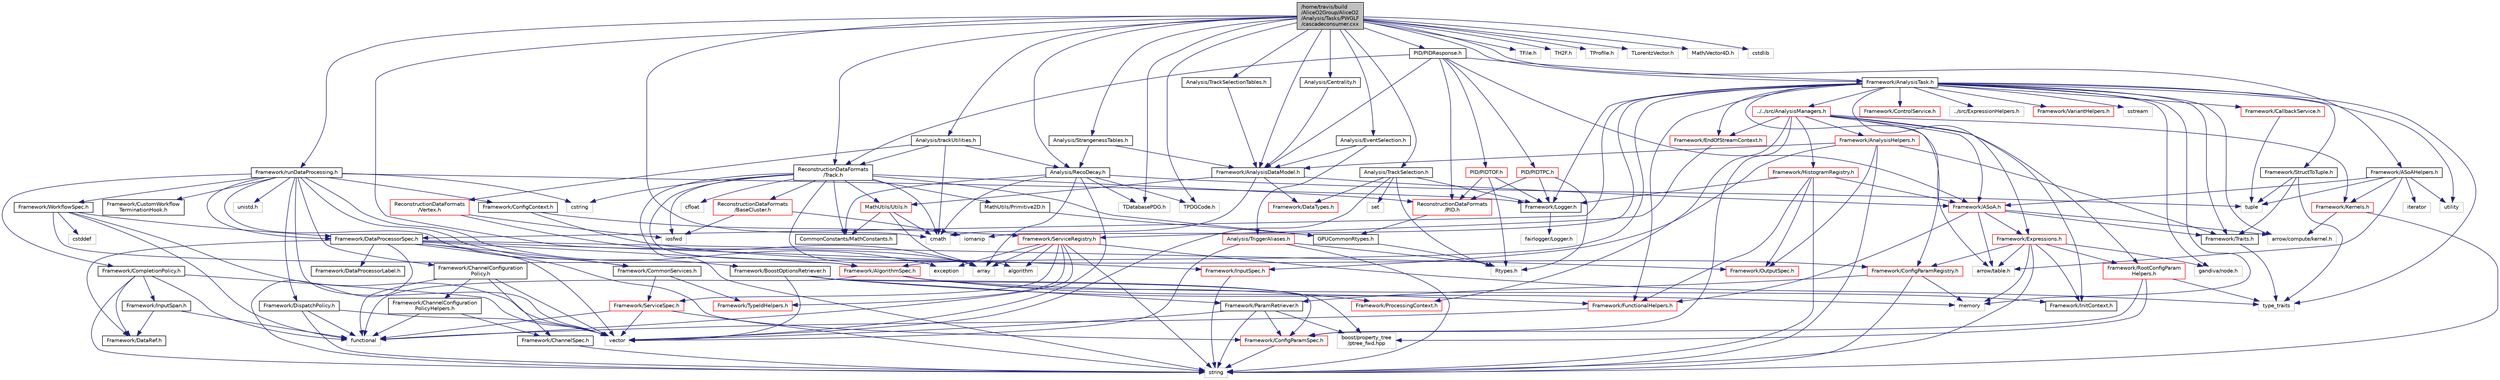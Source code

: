 digraph "/home/travis/build/AliceO2Group/AliceO2/Analysis/Tasks/PWGLF/cascadeconsumer.cxx"
{
 // INTERACTIVE_SVG=YES
  bgcolor="transparent";
  edge [fontname="Helvetica",fontsize="10",labelfontname="Helvetica",labelfontsize="10"];
  node [fontname="Helvetica",fontsize="10",shape=record];
  Node0 [label="/home/travis/build\l/AliceO2Group/AliceO2\l/Analysis/Tasks/PWGLF\l/cascadeconsumer.cxx",height=0.2,width=0.4,color="black", fillcolor="grey75", style="filled", fontcolor="black"];
  Node0 -> Node1 [color="midnightblue",fontsize="10",style="solid",fontname="Helvetica"];
  Node1 [label="Framework/runDataProcessing.h",height=0.2,width=0.4,color="black",URL="$db/dd0/runDataProcessing_8h.html"];
  Node1 -> Node2 [color="midnightblue",fontsize="10",style="solid",fontname="Helvetica"];
  Node2 [label="Framework/ChannelConfiguration\lPolicy.h",height=0.2,width=0.4,color="black",URL="$dd/d0f/ChannelConfigurationPolicy_8h.html"];
  Node2 -> Node3 [color="midnightblue",fontsize="10",style="solid",fontname="Helvetica"];
  Node3 [label="Framework/ChannelConfiguration\lPolicyHelpers.h",height=0.2,width=0.4,color="black",URL="$d6/d05/ChannelConfigurationPolicyHelpers_8h.html"];
  Node3 -> Node4 [color="midnightblue",fontsize="10",style="solid",fontname="Helvetica"];
  Node4 [label="Framework/ChannelSpec.h",height=0.2,width=0.4,color="black",URL="$d6/d72/ChannelSpec_8h.html"];
  Node4 -> Node5 [color="midnightblue",fontsize="10",style="solid",fontname="Helvetica"];
  Node5 [label="string",height=0.2,width=0.4,color="grey75"];
  Node3 -> Node6 [color="midnightblue",fontsize="10",style="solid",fontname="Helvetica"];
  Node6 [label="functional",height=0.2,width=0.4,color="grey75"];
  Node2 -> Node4 [color="midnightblue",fontsize="10",style="solid",fontname="Helvetica"];
  Node2 -> Node7 [color="midnightblue",fontsize="10",style="solid",fontname="Helvetica"];
  Node7 [label="vector",height=0.2,width=0.4,color="grey75"];
  Node2 -> Node6 [color="midnightblue",fontsize="10",style="solid",fontname="Helvetica"];
  Node1 -> Node8 [color="midnightblue",fontsize="10",style="solid",fontname="Helvetica"];
  Node8 [label="Framework/CompletionPolicy.h",height=0.2,width=0.4,color="black",URL="$df/dd6/CompletionPolicy_8h.html"];
  Node8 -> Node9 [color="midnightblue",fontsize="10",style="solid",fontname="Helvetica"];
  Node9 [label="Framework/DataRef.h",height=0.2,width=0.4,color="black",URL="$d5/dfb/DataRef_8h.html"];
  Node8 -> Node10 [color="midnightblue",fontsize="10",style="solid",fontname="Helvetica"];
  Node10 [label="Framework/InputSpan.h",height=0.2,width=0.4,color="black",URL="$da/d0f/InputSpan_8h.html"];
  Node10 -> Node9 [color="midnightblue",fontsize="10",style="solid",fontname="Helvetica"];
  Node10 -> Node6 [color="midnightblue",fontsize="10",style="solid",fontname="Helvetica"];
  Node8 -> Node6 [color="midnightblue",fontsize="10",style="solid",fontname="Helvetica"];
  Node8 -> Node5 [color="midnightblue",fontsize="10",style="solid",fontname="Helvetica"];
  Node8 -> Node7 [color="midnightblue",fontsize="10",style="solid",fontname="Helvetica"];
  Node1 -> Node11 [color="midnightblue",fontsize="10",style="solid",fontname="Helvetica"];
  Node11 [label="Framework/DispatchPolicy.h",height=0.2,width=0.4,color="black",URL="$da/de6/DispatchPolicy_8h.html"];
  Node11 -> Node6 [color="midnightblue",fontsize="10",style="solid",fontname="Helvetica"];
  Node11 -> Node5 [color="midnightblue",fontsize="10",style="solid",fontname="Helvetica"];
  Node11 -> Node7 [color="midnightblue",fontsize="10",style="solid",fontname="Helvetica"];
  Node1 -> Node12 [color="midnightblue",fontsize="10",style="solid",fontname="Helvetica"];
  Node12 [label="Framework/DataProcessorSpec.h",height=0.2,width=0.4,color="black",URL="$d0/df4/DataProcessorSpec_8h.html"];
  Node12 -> Node13 [color="midnightblue",fontsize="10",style="solid",fontname="Helvetica"];
  Node13 [label="Framework/AlgorithmSpec.h",height=0.2,width=0.4,color="red",URL="$d0/d14/AlgorithmSpec_8h.html"];
  Node13 -> Node14 [color="midnightblue",fontsize="10",style="solid",fontname="Helvetica"];
  Node14 [label="Framework/ProcessingContext.h",height=0.2,width=0.4,color="red",URL="$de/d6a/ProcessingContext_8h.html"];
  Node13 -> Node119 [color="midnightblue",fontsize="10",style="solid",fontname="Helvetica"];
  Node119 [label="Framework/InitContext.h",height=0.2,width=0.4,color="black",URL="$d4/d2b/InitContext_8h.html"];
  Node13 -> Node120 [color="midnightblue",fontsize="10",style="solid",fontname="Helvetica"];
  Node120 [label="Framework/FunctionalHelpers.h",height=0.2,width=0.4,color="red",URL="$de/d9b/FunctionalHelpers_8h.html"];
  Node120 -> Node6 [color="midnightblue",fontsize="10",style="solid",fontname="Helvetica"];
  Node13 -> Node6 [color="midnightblue",fontsize="10",style="solid",fontname="Helvetica"];
  Node12 -> Node122 [color="midnightblue",fontsize="10",style="solid",fontname="Helvetica"];
  Node122 [label="Framework/ConfigParamSpec.h",height=0.2,width=0.4,color="red",URL="$d0/d1c/ConfigParamSpec_8h.html"];
  Node122 -> Node5 [color="midnightblue",fontsize="10",style="solid",fontname="Helvetica"];
  Node12 -> Node126 [color="midnightblue",fontsize="10",style="solid",fontname="Helvetica"];
  Node126 [label="Framework/DataProcessorLabel.h",height=0.2,width=0.4,color="black",URL="$d1/df2/DataProcessorLabel_8h.html"];
  Node12 -> Node9 [color="midnightblue",fontsize="10",style="solid",fontname="Helvetica"];
  Node12 -> Node64 [color="midnightblue",fontsize="10",style="solid",fontname="Helvetica"];
  Node64 [label="Framework/InputSpec.h",height=0.2,width=0.4,color="red",URL="$d5/d3f/InputSpec_8h.html"];
  Node64 -> Node5 [color="midnightblue",fontsize="10",style="solid",fontname="Helvetica"];
  Node12 -> Node52 [color="midnightblue",fontsize="10",style="solid",fontname="Helvetica"];
  Node52 [label="Framework/OutputSpec.h",height=0.2,width=0.4,color="red",URL="$db/d2d/OutputSpec_8h.html"];
  Node12 -> Node127 [color="midnightblue",fontsize="10",style="solid",fontname="Helvetica"];
  Node127 [label="Framework/CommonServices.h",height=0.2,width=0.4,color="black",URL="$d8/d02/CommonServices_8h.html"];
  Node127 -> Node108 [color="midnightblue",fontsize="10",style="solid",fontname="Helvetica"];
  Node108 [label="Framework/ServiceSpec.h",height=0.2,width=0.4,color="red",URL="$d4/d61/ServiceSpec_8h.html"];
  Node108 -> Node6 [color="midnightblue",fontsize="10",style="solid",fontname="Helvetica"];
  Node108 -> Node5 [color="midnightblue",fontsize="10",style="solid",fontname="Helvetica"];
  Node108 -> Node7 [color="midnightblue",fontsize="10",style="solid",fontname="Helvetica"];
  Node127 -> Node111 [color="midnightblue",fontsize="10",style="solid",fontname="Helvetica"];
  Node111 [label="Framework/TypeIdHelpers.h",height=0.2,width=0.4,color="red",URL="$d2/d9a/TypeIdHelpers_8h.html"];
  Node12 -> Node5 [color="midnightblue",fontsize="10",style="solid",fontname="Helvetica"];
  Node12 -> Node7 [color="midnightblue",fontsize="10",style="solid",fontname="Helvetica"];
  Node1 -> Node128 [color="midnightblue",fontsize="10",style="solid",fontname="Helvetica"];
  Node128 [label="Framework/WorkflowSpec.h",height=0.2,width=0.4,color="black",URL="$df/da1/WorkflowSpec_8h.html"];
  Node128 -> Node12 [color="midnightblue",fontsize="10",style="solid",fontname="Helvetica"];
  Node128 -> Node13 [color="midnightblue",fontsize="10",style="solid",fontname="Helvetica"];
  Node128 -> Node7 [color="midnightblue",fontsize="10",style="solid",fontname="Helvetica"];
  Node128 -> Node6 [color="midnightblue",fontsize="10",style="solid",fontname="Helvetica"];
  Node128 -> Node90 [color="midnightblue",fontsize="10",style="solid",fontname="Helvetica"];
  Node90 [label="cstddef",height=0.2,width=0.4,color="grey75"];
  Node1 -> Node129 [color="midnightblue",fontsize="10",style="solid",fontname="Helvetica"];
  Node129 [label="Framework/ConfigContext.h",height=0.2,width=0.4,color="black",URL="$d7/d2e/ConfigContext_8h.html"];
  Node129 -> Node130 [color="midnightblue",fontsize="10",style="solid",fontname="Helvetica"];
  Node130 [label="Framework/ConfigParamRegistry.h",height=0.2,width=0.4,color="red",URL="$de/dc6/ConfigParamRegistry_8h.html"];
  Node130 -> Node131 [color="midnightblue",fontsize="10",style="solid",fontname="Helvetica"];
  Node131 [label="Framework/ParamRetriever.h",height=0.2,width=0.4,color="black",URL="$df/d72/ParamRetriever_8h.html"];
  Node131 -> Node122 [color="midnightblue",fontsize="10",style="solid",fontname="Helvetica"];
  Node131 -> Node132 [color="midnightblue",fontsize="10",style="solid",fontname="Helvetica"];
  Node132 [label="boost/property_tree\l/ptree_fwd.hpp",height=0.2,width=0.4,color="grey75"];
  Node131 -> Node5 [color="midnightblue",fontsize="10",style="solid",fontname="Helvetica"];
  Node131 -> Node7 [color="midnightblue",fontsize="10",style="solid",fontname="Helvetica"];
  Node130 -> Node26 [color="midnightblue",fontsize="10",style="solid",fontname="Helvetica"];
  Node26 [label="memory",height=0.2,width=0.4,color="grey75"];
  Node130 -> Node5 [color="midnightblue",fontsize="10",style="solid",fontname="Helvetica"];
  Node129 -> Node106 [color="midnightblue",fontsize="10",style="solid",fontname="Helvetica"];
  Node106 [label="Framework/ServiceRegistry.h",height=0.2,width=0.4,color="red",URL="$d8/d17/ServiceRegistry_8h.html"];
  Node106 -> Node108 [color="midnightblue",fontsize="10",style="solid",fontname="Helvetica"];
  Node106 -> Node111 [color="midnightblue",fontsize="10",style="solid",fontname="Helvetica"];
  Node106 -> Node57 [color="midnightblue",fontsize="10",style="solid",fontname="Helvetica"];
  Node57 [label="algorithm",height=0.2,width=0.4,color="grey75"];
  Node106 -> Node39 [color="midnightblue",fontsize="10",style="solid",fontname="Helvetica"];
  Node39 [label="array",height=0.2,width=0.4,color="grey75"];
  Node106 -> Node93 [color="midnightblue",fontsize="10",style="solid",fontname="Helvetica"];
  Node93 [label="exception",height=0.2,width=0.4,color="grey75"];
  Node106 -> Node6 [color="midnightblue",fontsize="10",style="solid",fontname="Helvetica"];
  Node106 -> Node5 [color="midnightblue",fontsize="10",style="solid",fontname="Helvetica"];
  Node106 -> Node32 [color="midnightblue",fontsize="10",style="solid",fontname="Helvetica"];
  Node32 [label="type_traits",height=0.2,width=0.4,color="grey75"];
  Node1 -> Node135 [color="midnightblue",fontsize="10",style="solid",fontname="Helvetica"];
  Node135 [label="Framework/BoostOptionsRetriever.h",height=0.2,width=0.4,color="black",URL="$d3/d7e/BoostOptionsRetriever_8h.html"];
  Node135 -> Node122 [color="midnightblue",fontsize="10",style="solid",fontname="Helvetica"];
  Node135 -> Node131 [color="midnightblue",fontsize="10",style="solid",fontname="Helvetica"];
  Node135 -> Node132 [color="midnightblue",fontsize="10",style="solid",fontname="Helvetica"];
  Node135 -> Node26 [color="midnightblue",fontsize="10",style="solid",fontname="Helvetica"];
  Node135 -> Node7 [color="midnightblue",fontsize="10",style="solid",fontname="Helvetica"];
  Node1 -> Node136 [color="midnightblue",fontsize="10",style="solid",fontname="Helvetica"];
  Node136 [label="Framework/CustomWorkflow\lTerminationHook.h",height=0.2,width=0.4,color="black",URL="$da/def/CustomWorkflowTerminationHook_8h.html"];
  Node1 -> Node127 [color="midnightblue",fontsize="10",style="solid",fontname="Helvetica"];
  Node1 -> Node137 [color="midnightblue",fontsize="10",style="solid",fontname="Helvetica"];
  Node137 [label="Framework/Logger.h",height=0.2,width=0.4,color="black",URL="$dd/da4/Logger_8h.html"];
  Node137 -> Node138 [color="midnightblue",fontsize="10",style="solid",fontname="Helvetica"];
  Node138 [label="fairlogger/Logger.h",height=0.2,width=0.4,color="grey75"];
  Node1 -> Node139 [color="midnightblue",fontsize="10",style="solid",fontname="Helvetica"];
  Node139 [label="unistd.h",height=0.2,width=0.4,color="grey75"];
  Node1 -> Node7 [color="midnightblue",fontsize="10",style="solid",fontname="Helvetica"];
  Node1 -> Node56 [color="midnightblue",fontsize="10",style="solid",fontname="Helvetica"];
  Node56 [label="cstring",height=0.2,width=0.4,color="grey75"];
  Node1 -> Node93 [color="midnightblue",fontsize="10",style="solid",fontname="Helvetica"];
  Node0 -> Node140 [color="midnightblue",fontsize="10",style="solid",fontname="Helvetica"];
  Node140 [label="Framework/AnalysisTask.h",height=0.2,width=0.4,color="black",URL="$d6/d57/AnalysisTask_8h.html"];
  Node140 -> Node141 [color="midnightblue",fontsize="10",style="solid",fontname="Helvetica"];
  Node141 [label="../../src/AnalysisManagers.h",height=0.2,width=0.4,color="red",URL="$df/db8/AnalysisManagers_8h.html"];
  Node141 -> Node142 [color="midnightblue",fontsize="10",style="solid",fontname="Helvetica"];
  Node142 [label="Framework/AnalysisHelpers.h",height=0.2,width=0.4,color="red",URL="$db/d34/AnalysisHelpers_8h.html"];
  Node142 -> Node33 [color="midnightblue",fontsize="10",style="solid",fontname="Helvetica"];
  Node33 [label="Framework/Traits.h",height=0.2,width=0.4,color="black",URL="$db/d31/Traits_8h.html"];
  Node33 -> Node32 [color="midnightblue",fontsize="10",style="solid",fontname="Helvetica"];
  Node142 -> Node169 [color="midnightblue",fontsize="10",style="solid",fontname="Helvetica"];
  Node169 [label="Framework/AnalysisDataModel.h",height=0.2,width=0.4,color="black",URL="$d2/d8c/AnalysisDataModel_8h.html"];
  Node169 -> Node144 [color="midnightblue",fontsize="10",style="solid",fontname="Helvetica"];
  Node144 [label="Framework/ASoA.h",height=0.2,width=0.4,color="red",URL="$de/d33/ASoA_8h.html"];
  Node144 -> Node120 [color="midnightblue",fontsize="10",style="solid",fontname="Helvetica"];
  Node144 -> Node33 [color="midnightblue",fontsize="10",style="solid",fontname="Helvetica"];
  Node144 -> Node145 [color="midnightblue",fontsize="10",style="solid",fontname="Helvetica"];
  Node145 [label="Framework/Expressions.h",height=0.2,width=0.4,color="red",URL="$d0/d91/Expressions_8h.html"];
  Node145 -> Node119 [color="midnightblue",fontsize="10",style="solid",fontname="Helvetica"];
  Node145 -> Node130 [color="midnightblue",fontsize="10",style="solid",fontname="Helvetica"];
  Node145 -> Node148 [color="midnightblue",fontsize="10",style="solid",fontname="Helvetica"];
  Node148 [label="Framework/RootConfigParam\lHelpers.h",height=0.2,width=0.4,color="red",URL="$da/d88/RootConfigParamHelpers_8h.html"];
  Node148 -> Node122 [color="midnightblue",fontsize="10",style="solid",fontname="Helvetica"];
  Node148 -> Node132 [color="midnightblue",fontsize="10",style="solid",fontname="Helvetica"];
  Node148 -> Node32 [color="midnightblue",fontsize="10",style="solid",fontname="Helvetica"];
  Node145 -> Node153 [color="midnightblue",fontsize="10",style="solid",fontname="Helvetica"];
  Node153 [label="arrow/table.h",height=0.2,width=0.4,color="grey75"];
  Node145 -> Node155 [color="midnightblue",fontsize="10",style="solid",fontname="Helvetica"];
  Node155 [label="gandiva/node.h",height=0.2,width=0.4,color="grey75"];
  Node145 -> Node5 [color="midnightblue",fontsize="10",style="solid",fontname="Helvetica"];
  Node145 -> Node26 [color="midnightblue",fontsize="10",style="solid",fontname="Helvetica"];
  Node144 -> Node153 [color="midnightblue",fontsize="10",style="solid",fontname="Helvetica"];
  Node144 -> Node162 [color="midnightblue",fontsize="10",style="solid",fontname="Helvetica"];
  Node162 [label="arrow/compute/kernel.h",height=0.2,width=0.4,color="grey75"];
  Node169 -> Node170 [color="midnightblue",fontsize="10",style="solid",fontname="Helvetica"];
  Node170 [label="MathUtils/Utils.h",height=0.2,width=0.4,color="red",URL="$d9/d52/Common_2MathUtils_2include_2MathUtils_2Utils_8h.html"];
  Node170 -> Node39 [color="midnightblue",fontsize="10",style="solid",fontname="Helvetica"];
  Node170 -> Node171 [color="midnightblue",fontsize="10",style="solid",fontname="Helvetica"];
  Node171 [label="cmath",height=0.2,width=0.4,color="grey75"];
  Node170 -> Node176 [color="midnightblue",fontsize="10",style="solid",fontname="Helvetica"];
  Node176 [label="CommonConstants/MathConstants.h",height=0.2,width=0.4,color="black",URL="$d6/d84/MathConstants_8h.html",tooltip="useful math constants "];
  Node169 -> Node171 [color="midnightblue",fontsize="10",style="solid",fontname="Helvetica"];
  Node169 -> Node177 [color="midnightblue",fontsize="10",style="solid",fontname="Helvetica"];
  Node177 [label="Framework/DataTypes.h",height=0.2,width=0.4,color="red",URL="$d2/d12/DataTypes_8h.html"];
  Node142 -> Node52 [color="midnightblue",fontsize="10",style="solid",fontname="Helvetica"];
  Node142 -> Node64 [color="midnightblue",fontsize="10",style="solid",fontname="Helvetica"];
  Node142 -> Node5 [color="midnightblue",fontsize="10",style="solid",fontname="Helvetica"];
  Node141 -> Node180 [color="midnightblue",fontsize="10",style="solid",fontname="Helvetica"];
  Node180 [label="Framework/Kernels.h",height=0.2,width=0.4,color="red",URL="$d0/d92/Kernels_8h.html"];
  Node180 -> Node162 [color="midnightblue",fontsize="10",style="solid",fontname="Helvetica"];
  Node180 -> Node5 [color="midnightblue",fontsize="10",style="solid",fontname="Helvetica"];
  Node141 -> Node144 [color="midnightblue",fontsize="10",style="solid",fontname="Helvetica"];
  Node141 -> Node14 [color="midnightblue",fontsize="10",style="solid",fontname="Helvetica"];
  Node141 -> Node183 [color="midnightblue",fontsize="10",style="solid",fontname="Helvetica"];
  Node183 [label="Framework/EndOfStreamContext.h",height=0.2,width=0.4,color="red",URL="$d0/d77/EndOfStreamContext_8h.html"];
  Node183 -> Node106 [color="midnightblue",fontsize="10",style="solid",fontname="Helvetica"];
  Node141 -> Node184 [color="midnightblue",fontsize="10",style="solid",fontname="Helvetica"];
  Node184 [label="Framework/HistogramRegistry.h",height=0.2,width=0.4,color="red",URL="$da/dd6/HistogramRegistry_8h.html"];
  Node184 -> Node144 [color="midnightblue",fontsize="10",style="solid",fontname="Helvetica"];
  Node184 -> Node120 [color="midnightblue",fontsize="10",style="solid",fontname="Helvetica"];
  Node184 -> Node137 [color="midnightblue",fontsize="10",style="solid",fontname="Helvetica"];
  Node184 -> Node52 [color="midnightblue",fontsize="10",style="solid",fontname="Helvetica"];
  Node184 -> Node5 [color="midnightblue",fontsize="10",style="solid",fontname="Helvetica"];
  Node141 -> Node122 [color="midnightblue",fontsize="10",style="solid",fontname="Helvetica"];
  Node141 -> Node130 [color="midnightblue",fontsize="10",style="solid",fontname="Helvetica"];
  Node141 -> Node119 [color="midnightblue",fontsize="10",style="solid",fontname="Helvetica"];
  Node141 -> Node148 [color="midnightblue",fontsize="10",style="solid",fontname="Helvetica"];
  Node140 -> Node13 [color="midnightblue",fontsize="10",style="solid",fontname="Helvetica"];
  Node140 -> Node192 [color="midnightblue",fontsize="10",style="solid",fontname="Helvetica"];
  Node192 [label="Framework/CallbackService.h",height=0.2,width=0.4,color="red",URL="$d9/d7f/CallbackService_8h.html"];
  Node192 -> Node164 [color="midnightblue",fontsize="10",style="solid",fontname="Helvetica"];
  Node164 [label="tuple",height=0.2,width=0.4,color="grey75"];
  Node140 -> Node194 [color="midnightblue",fontsize="10",style="solid",fontname="Helvetica"];
  Node194 [label="Framework/ControlService.h",height=0.2,width=0.4,color="red",URL="$d2/d43/ControlService_8h.html"];
  Node140 -> Node12 [color="midnightblue",fontsize="10",style="solid",fontname="Helvetica"];
  Node140 -> Node145 [color="midnightblue",fontsize="10",style="solid",fontname="Helvetica"];
  Node140 -> Node195 [color="midnightblue",fontsize="10",style="solid",fontname="Helvetica"];
  Node195 [label="../src/ExpressionHelpers.h",height=0.2,width=0.4,color="grey75"];
  Node140 -> Node183 [color="midnightblue",fontsize="10",style="solid",fontname="Helvetica"];
  Node140 -> Node137 [color="midnightblue",fontsize="10",style="solid",fontname="Helvetica"];
  Node140 -> Node163 [color="midnightblue",fontsize="10",style="solid",fontname="Helvetica"];
  Node163 [label="Framework/StructToTuple.h",height=0.2,width=0.4,color="black",URL="$db/d4f/StructToTuple_8h.html"];
  Node163 -> Node33 [color="midnightblue",fontsize="10",style="solid",fontname="Helvetica"];
  Node163 -> Node164 [color="midnightblue",fontsize="10",style="solid",fontname="Helvetica"];
  Node163 -> Node32 [color="midnightblue",fontsize="10",style="solid",fontname="Helvetica"];
  Node140 -> Node120 [color="midnightblue",fontsize="10",style="solid",fontname="Helvetica"];
  Node140 -> Node33 [color="midnightblue",fontsize="10",style="solid",fontname="Helvetica"];
  Node140 -> Node165 [color="midnightblue",fontsize="10",style="solid",fontname="Helvetica"];
  Node165 [label="Framework/VariantHelpers.h",height=0.2,width=0.4,color="red",URL="$d7/dbe/VariantHelpers_8h.html"];
  Node140 -> Node162 [color="midnightblue",fontsize="10",style="solid",fontname="Helvetica"];
  Node140 -> Node153 [color="midnightblue",fontsize="10",style="solid",fontname="Helvetica"];
  Node140 -> Node155 [color="midnightblue",fontsize="10",style="solid",fontname="Helvetica"];
  Node140 -> Node32 [color="midnightblue",fontsize="10",style="solid",fontname="Helvetica"];
  Node140 -> Node38 [color="midnightblue",fontsize="10",style="solid",fontname="Helvetica"];
  Node38 [label="utility",height=0.2,width=0.4,color="grey75"];
  Node140 -> Node26 [color="midnightblue",fontsize="10",style="solid",fontname="Helvetica"];
  Node140 -> Node86 [color="midnightblue",fontsize="10",style="solid",fontname="Helvetica"];
  Node86 [label="sstream",height=0.2,width=0.4,color="grey75"];
  Node140 -> Node196 [color="midnightblue",fontsize="10",style="solid",fontname="Helvetica"];
  Node196 [label="iomanip",height=0.2,width=0.4,color="grey75"];
  Node0 -> Node169 [color="midnightblue",fontsize="10",style="solid",fontname="Helvetica"];
  Node0 -> Node197 [color="midnightblue",fontsize="10",style="solid",fontname="Helvetica"];
  Node197 [label="Framework/ASoAHelpers.h",height=0.2,width=0.4,color="black",URL="$d0/df7/ASoAHelpers_8h.html"];
  Node197 -> Node144 [color="midnightblue",fontsize="10",style="solid",fontname="Helvetica"];
  Node197 -> Node180 [color="midnightblue",fontsize="10",style="solid",fontname="Helvetica"];
  Node197 -> Node153 [color="midnightblue",fontsize="10",style="solid",fontname="Helvetica"];
  Node197 -> Node92 [color="midnightblue",fontsize="10",style="solid",fontname="Helvetica"];
  Node92 [label="iterator",height=0.2,width=0.4,color="grey75"];
  Node197 -> Node164 [color="midnightblue",fontsize="10",style="solid",fontname="Helvetica"];
  Node197 -> Node38 [color="midnightblue",fontsize="10",style="solid",fontname="Helvetica"];
  Node0 -> Node198 [color="midnightblue",fontsize="10",style="solid",fontname="Helvetica"];
  Node198 [label="ReconstructionDataFormats\l/Track.h",height=0.2,width=0.4,color="black",URL="$d7/d8b/DataFormats_2Reconstruction_2include_2ReconstructionDataFormats_2Track_8h.html"];
  Node198 -> Node199 [color="midnightblue",fontsize="10",style="solid",fontname="Helvetica"];
  Node199 [label="GPUCommonRtypes.h",height=0.2,width=0.4,color="black",URL="$d2/d45/GPUCommonRtypes_8h.html"];
  Node199 -> Node200 [color="midnightblue",fontsize="10",style="solid",fontname="Helvetica"];
  Node200 [label="Rtypes.h",height=0.2,width=0.4,color="grey75"];
  Node198 -> Node57 [color="midnightblue",fontsize="10",style="solid",fontname="Helvetica"];
  Node198 -> Node39 [color="midnightblue",fontsize="10",style="solid",fontname="Helvetica"];
  Node198 -> Node201 [color="midnightblue",fontsize="10",style="solid",fontname="Helvetica"];
  Node201 [label="cfloat",height=0.2,width=0.4,color="grey75"];
  Node198 -> Node171 [color="midnightblue",fontsize="10",style="solid",fontname="Helvetica"];
  Node198 -> Node56 [color="midnightblue",fontsize="10",style="solid",fontname="Helvetica"];
  Node198 -> Node80 [color="midnightblue",fontsize="10",style="solid",fontname="Helvetica"];
  Node80 [label="iosfwd",height=0.2,width=0.4,color="grey75"];
  Node198 -> Node202 [color="midnightblue",fontsize="10",style="solid",fontname="Helvetica"];
  Node202 [label="ReconstructionDataFormats\l/BaseCluster.h",height=0.2,width=0.4,color="red",URL="$d4/de2/BaseCluster_8h.html"];
  Node202 -> Node196 [color="midnightblue",fontsize="10",style="solid",fontname="Helvetica"];
  Node202 -> Node80 [color="midnightblue",fontsize="10",style="solid",fontname="Helvetica"];
  Node198 -> Node5 [color="midnightblue",fontsize="10",style="solid",fontname="Helvetica"];
  Node198 -> Node176 [color="midnightblue",fontsize="10",style="solid",fontname="Helvetica"];
  Node198 -> Node170 [color="midnightblue",fontsize="10",style="solid",fontname="Helvetica"];
  Node198 -> Node220 [color="midnightblue",fontsize="10",style="solid",fontname="Helvetica"];
  Node220 [label="MathUtils/Primitive2D.h",height=0.2,width=0.4,color="black",URL="$d8/d77/Primitive2D_8h.html",tooltip="Declarations of 2D primitives: straight line (XY interval) and circle. "];
  Node220 -> Node199 [color="midnightblue",fontsize="10",style="solid",fontname="Helvetica"];
  Node198 -> Node221 [color="midnightblue",fontsize="10",style="solid",fontname="Helvetica"];
  Node221 [label="ReconstructionDataFormats\l/PID.h",height=0.2,width=0.4,color="red",URL="$d5/d08/DataFormats_2Reconstruction_2include_2ReconstructionDataFormats_2PID_8h.html"];
  Node221 -> Node199 [color="midnightblue",fontsize="10",style="solid",fontname="Helvetica"];
  Node0 -> Node223 [color="midnightblue",fontsize="10",style="solid",fontname="Helvetica"];
  Node223 [label="Analysis/RecoDecay.h",height=0.2,width=0.4,color="black",URL="$dc/dca/RecoDecay_8h.html",tooltip="Implementation of the RecoDecay class. "];
  Node223 -> Node164 [color="midnightblue",fontsize="10",style="solid",fontname="Helvetica"];
  Node223 -> Node7 [color="midnightblue",fontsize="10",style="solid",fontname="Helvetica"];
  Node223 -> Node39 [color="midnightblue",fontsize="10",style="solid",fontname="Helvetica"];
  Node223 -> Node171 [color="midnightblue",fontsize="10",style="solid",fontname="Helvetica"];
  Node223 -> Node224 [color="midnightblue",fontsize="10",style="solid",fontname="Helvetica"];
  Node224 [label="TDatabasePDG.h",height=0.2,width=0.4,color="grey75"];
  Node223 -> Node225 [color="midnightblue",fontsize="10",style="solid",fontname="Helvetica"];
  Node225 [label="TPDGCode.h",height=0.2,width=0.4,color="grey75"];
  Node223 -> Node176 [color="midnightblue",fontsize="10",style="solid",fontname="Helvetica"];
  Node0 -> Node226 [color="midnightblue",fontsize="10",style="solid",fontname="Helvetica"];
  Node226 [label="Analysis/trackUtilities.h",height=0.2,width=0.4,color="black",URL="$d1/db5/trackUtilities_8h.html",tooltip="Utilities for manipulating parameters of tracks and vertices. "];
  Node226 -> Node171 [color="midnightblue",fontsize="10",style="solid",fontname="Helvetica"];
  Node226 -> Node198 [color="midnightblue",fontsize="10",style="solid",fontname="Helvetica"];
  Node226 -> Node227 [color="midnightblue",fontsize="10",style="solid",fontname="Helvetica"];
  Node227 [label="ReconstructionDataFormats\l/Vertex.h",height=0.2,width=0.4,color="red",URL="$d3/d6f/DataFormats_2Reconstruction_2include_2ReconstructionDataFormats_2Vertex_8h.html"];
  Node227 -> Node39 [color="midnightblue",fontsize="10",style="solid",fontname="Helvetica"];
  Node227 -> Node80 [color="midnightblue",fontsize="10",style="solid",fontname="Helvetica"];
  Node226 -> Node223 [color="midnightblue",fontsize="10",style="solid",fontname="Helvetica"];
  Node0 -> Node229 [color="midnightblue",fontsize="10",style="solid",fontname="Helvetica"];
  Node229 [label="Analysis/StrangenessTables.h",height=0.2,width=0.4,color="black",URL="$dc/dcb/StrangenessTables_8h.html"];
  Node229 -> Node169 [color="midnightblue",fontsize="10",style="solid",fontname="Helvetica"];
  Node229 -> Node223 [color="midnightblue",fontsize="10",style="solid",fontname="Helvetica"];
  Node0 -> Node230 [color="midnightblue",fontsize="10",style="solid",fontname="Helvetica"];
  Node230 [label="Analysis/TrackSelection.h",height=0.2,width=0.4,color="black",URL="$d7/dec/TrackSelection_8h.html"];
  Node230 -> Node137 [color="midnightblue",fontsize="10",style="solid",fontname="Helvetica"];
  Node230 -> Node177 [color="midnightblue",fontsize="10",style="solid",fontname="Helvetica"];
  Node230 -> Node42 [color="midnightblue",fontsize="10",style="solid",fontname="Helvetica"];
  Node42 [label="set",height=0.2,width=0.4,color="grey75"];
  Node230 -> Node7 [color="midnightblue",fontsize="10",style="solid",fontname="Helvetica"];
  Node230 -> Node200 [color="midnightblue",fontsize="10",style="solid",fontname="Helvetica"];
  Node0 -> Node231 [color="midnightblue",fontsize="10",style="solid",fontname="Helvetica"];
  Node231 [label="Analysis/TrackSelectionTables.h",height=0.2,width=0.4,color="black",URL="$d5/d9a/TrackSelectionTables_8h.html"];
  Node231 -> Node169 [color="midnightblue",fontsize="10",style="solid",fontname="Helvetica"];
  Node0 -> Node232 [color="midnightblue",fontsize="10",style="solid",fontname="Helvetica"];
  Node232 [label="Analysis/EventSelection.h",height=0.2,width=0.4,color="black",URL="$d2/d47/EventSelection_8h.html"];
  Node232 -> Node169 [color="midnightblue",fontsize="10",style="solid",fontname="Helvetica"];
  Node232 -> Node233 [color="midnightblue",fontsize="10",style="solid",fontname="Helvetica"];
  Node233 [label="Analysis/TriggerAliases.h",height=0.2,width=0.4,color="red",URL="$d6/d44/TriggerAliases_8h.html"];
  Node233 -> Node5 [color="midnightblue",fontsize="10",style="solid",fontname="Helvetica"];
  Node233 -> Node7 [color="midnightblue",fontsize="10",style="solid",fontname="Helvetica"];
  Node233 -> Node200 [color="midnightblue",fontsize="10",style="solid",fontname="Helvetica"];
  Node0 -> Node234 [color="midnightblue",fontsize="10",style="solid",fontname="Helvetica"];
  Node234 [label="Analysis/Centrality.h",height=0.2,width=0.4,color="black",URL="$db/d48/Centrality_8h.html"];
  Node234 -> Node169 [color="midnightblue",fontsize="10",style="solid",fontname="Helvetica"];
  Node0 -> Node235 [color="midnightblue",fontsize="10",style="solid",fontname="Helvetica"];
  Node235 [label="TFile.h",height=0.2,width=0.4,color="grey75"];
  Node0 -> Node236 [color="midnightblue",fontsize="10",style="solid",fontname="Helvetica"];
  Node236 [label="TH2F.h",height=0.2,width=0.4,color="grey75"];
  Node0 -> Node237 [color="midnightblue",fontsize="10",style="solid",fontname="Helvetica"];
  Node237 [label="TProfile.h",height=0.2,width=0.4,color="grey75"];
  Node0 -> Node238 [color="midnightblue",fontsize="10",style="solid",fontname="Helvetica"];
  Node238 [label="TLorentzVector.h",height=0.2,width=0.4,color="grey75"];
  Node0 -> Node239 [color="midnightblue",fontsize="10",style="solid",fontname="Helvetica"];
  Node239 [label="Math/Vector4D.h",height=0.2,width=0.4,color="grey75"];
  Node0 -> Node225 [color="midnightblue",fontsize="10",style="solid",fontname="Helvetica"];
  Node0 -> Node224 [color="midnightblue",fontsize="10",style="solid",fontname="Helvetica"];
  Node0 -> Node171 [color="midnightblue",fontsize="10",style="solid",fontname="Helvetica"];
  Node0 -> Node39 [color="midnightblue",fontsize="10",style="solid",fontname="Helvetica"];
  Node0 -> Node124 [color="midnightblue",fontsize="10",style="solid",fontname="Helvetica"];
  Node124 [label="cstdlib",height=0.2,width=0.4,color="grey75"];
  Node0 -> Node240 [color="midnightblue",fontsize="10",style="solid",fontname="Helvetica"];
  Node240 [label="PID/PIDResponse.h",height=0.2,width=0.4,color="black",URL="$d1/d98/PIDResponse_8h.html",tooltip="Set of tables, tasks and utilities to provide the interface between the analysis data model and the P..."];
  Node240 -> Node144 [color="midnightblue",fontsize="10",style="solid",fontname="Helvetica"];
  Node240 -> Node140 [color="midnightblue",fontsize="10",style="solid",fontname="Helvetica"];
  Node240 -> Node169 [color="midnightblue",fontsize="10",style="solid",fontname="Helvetica"];
  Node240 -> Node198 [color="midnightblue",fontsize="10",style="solid",fontname="Helvetica"];
  Node240 -> Node221 [color="midnightblue",fontsize="10",style="solid",fontname="Helvetica"];
  Node240 -> Node241 [color="midnightblue",fontsize="10",style="solid",fontname="Helvetica"];
  Node241 [label="PID/PIDTOF.h",height=0.2,width=0.4,color="red",URL="$d9/d66/PIDTOF_8h.html",tooltip="Implementation of the TOF detector response for PID. "];
  Node241 -> Node200 [color="midnightblue",fontsize="10",style="solid",fontname="Helvetica"];
  Node241 -> Node137 [color="midnightblue",fontsize="10",style="solid",fontname="Helvetica"];
  Node241 -> Node221 [color="midnightblue",fontsize="10",style="solid",fontname="Helvetica"];
  Node240 -> Node246 [color="midnightblue",fontsize="10",style="solid",fontname="Helvetica"];
  Node246 [label="PID/PIDTPC.h",height=0.2,width=0.4,color="red",URL="$df/d83/PIDTPC_8h.html",tooltip="Implementation of the TPC detector response for PID. "];
  Node246 -> Node200 [color="midnightblue",fontsize="10",style="solid",fontname="Helvetica"];
  Node246 -> Node137 [color="midnightblue",fontsize="10",style="solid",fontname="Helvetica"];
  Node246 -> Node221 [color="midnightblue",fontsize="10",style="solid",fontname="Helvetica"];
}
